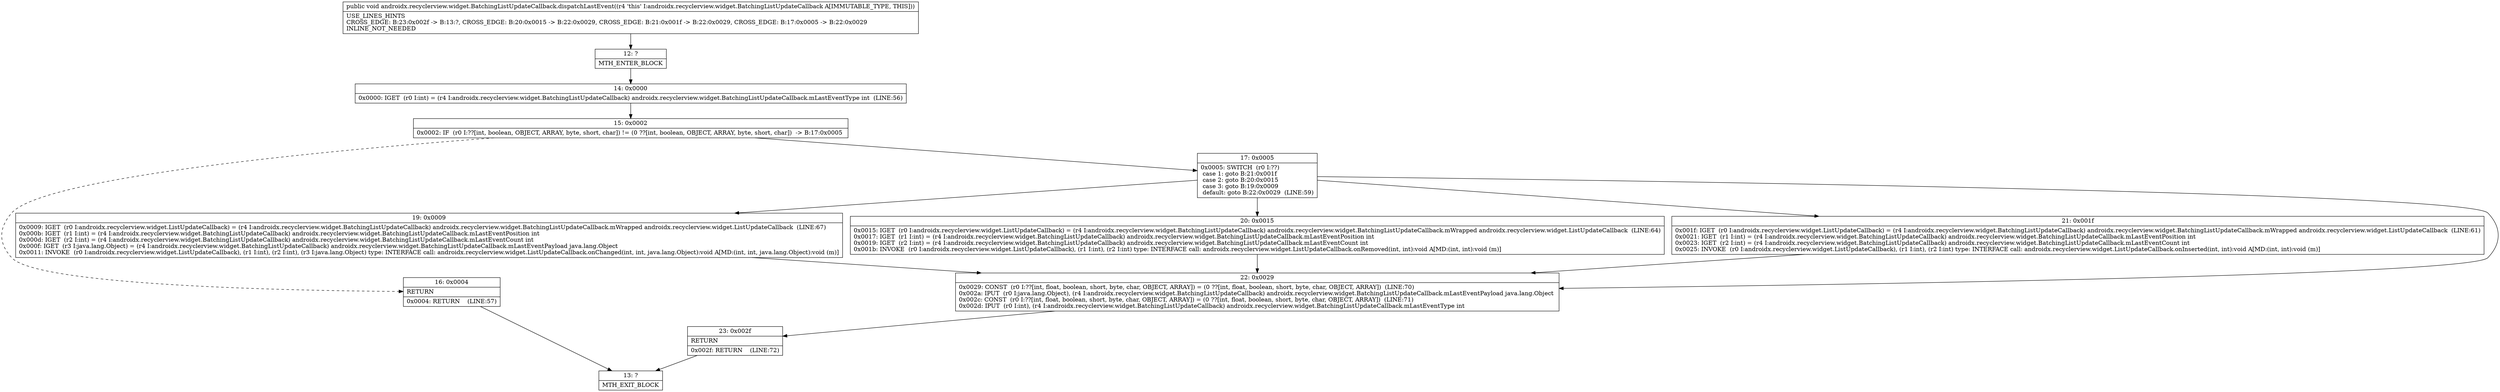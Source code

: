 digraph "CFG forandroidx.recyclerview.widget.BatchingListUpdateCallback.dispatchLastEvent()V" {
Node_12 [shape=record,label="{12\:\ ?|MTH_ENTER_BLOCK\l}"];
Node_14 [shape=record,label="{14\:\ 0x0000|0x0000: IGET  (r0 I:int) = (r4 I:androidx.recyclerview.widget.BatchingListUpdateCallback) androidx.recyclerview.widget.BatchingListUpdateCallback.mLastEventType int  (LINE:56)\l}"];
Node_15 [shape=record,label="{15\:\ 0x0002|0x0002: IF  (r0 I:??[int, boolean, OBJECT, ARRAY, byte, short, char]) != (0 ??[int, boolean, OBJECT, ARRAY, byte, short, char])  \-\> B:17:0x0005 \l}"];
Node_16 [shape=record,label="{16\:\ 0x0004|RETURN\l|0x0004: RETURN    (LINE:57)\l}"];
Node_13 [shape=record,label="{13\:\ ?|MTH_EXIT_BLOCK\l}"];
Node_17 [shape=record,label="{17\:\ 0x0005|0x0005: SWITCH  (r0 I:??)\l case 1: goto B:21:0x001f\l case 2: goto B:20:0x0015\l case 3: goto B:19:0x0009\l default: goto B:22:0x0029  (LINE:59)\l}"];
Node_19 [shape=record,label="{19\:\ 0x0009|0x0009: IGET  (r0 I:androidx.recyclerview.widget.ListUpdateCallback) = (r4 I:androidx.recyclerview.widget.BatchingListUpdateCallback) androidx.recyclerview.widget.BatchingListUpdateCallback.mWrapped androidx.recyclerview.widget.ListUpdateCallback  (LINE:67)\l0x000b: IGET  (r1 I:int) = (r4 I:androidx.recyclerview.widget.BatchingListUpdateCallback) androidx.recyclerview.widget.BatchingListUpdateCallback.mLastEventPosition int \l0x000d: IGET  (r2 I:int) = (r4 I:androidx.recyclerview.widget.BatchingListUpdateCallback) androidx.recyclerview.widget.BatchingListUpdateCallback.mLastEventCount int \l0x000f: IGET  (r3 I:java.lang.Object) = (r4 I:androidx.recyclerview.widget.BatchingListUpdateCallback) androidx.recyclerview.widget.BatchingListUpdateCallback.mLastEventPayload java.lang.Object \l0x0011: INVOKE  (r0 I:androidx.recyclerview.widget.ListUpdateCallback), (r1 I:int), (r2 I:int), (r3 I:java.lang.Object) type: INTERFACE call: androidx.recyclerview.widget.ListUpdateCallback.onChanged(int, int, java.lang.Object):void A[MD:(int, int, java.lang.Object):void (m)]\l}"];
Node_20 [shape=record,label="{20\:\ 0x0015|0x0015: IGET  (r0 I:androidx.recyclerview.widget.ListUpdateCallback) = (r4 I:androidx.recyclerview.widget.BatchingListUpdateCallback) androidx.recyclerview.widget.BatchingListUpdateCallback.mWrapped androidx.recyclerview.widget.ListUpdateCallback  (LINE:64)\l0x0017: IGET  (r1 I:int) = (r4 I:androidx.recyclerview.widget.BatchingListUpdateCallback) androidx.recyclerview.widget.BatchingListUpdateCallback.mLastEventPosition int \l0x0019: IGET  (r2 I:int) = (r4 I:androidx.recyclerview.widget.BatchingListUpdateCallback) androidx.recyclerview.widget.BatchingListUpdateCallback.mLastEventCount int \l0x001b: INVOKE  (r0 I:androidx.recyclerview.widget.ListUpdateCallback), (r1 I:int), (r2 I:int) type: INTERFACE call: androidx.recyclerview.widget.ListUpdateCallback.onRemoved(int, int):void A[MD:(int, int):void (m)]\l}"];
Node_21 [shape=record,label="{21\:\ 0x001f|0x001f: IGET  (r0 I:androidx.recyclerview.widget.ListUpdateCallback) = (r4 I:androidx.recyclerview.widget.BatchingListUpdateCallback) androidx.recyclerview.widget.BatchingListUpdateCallback.mWrapped androidx.recyclerview.widget.ListUpdateCallback  (LINE:61)\l0x0021: IGET  (r1 I:int) = (r4 I:androidx.recyclerview.widget.BatchingListUpdateCallback) androidx.recyclerview.widget.BatchingListUpdateCallback.mLastEventPosition int \l0x0023: IGET  (r2 I:int) = (r4 I:androidx.recyclerview.widget.BatchingListUpdateCallback) androidx.recyclerview.widget.BatchingListUpdateCallback.mLastEventCount int \l0x0025: INVOKE  (r0 I:androidx.recyclerview.widget.ListUpdateCallback), (r1 I:int), (r2 I:int) type: INTERFACE call: androidx.recyclerview.widget.ListUpdateCallback.onInserted(int, int):void A[MD:(int, int):void (m)]\l}"];
Node_22 [shape=record,label="{22\:\ 0x0029|0x0029: CONST  (r0 I:??[int, float, boolean, short, byte, char, OBJECT, ARRAY]) = (0 ??[int, float, boolean, short, byte, char, OBJECT, ARRAY])  (LINE:70)\l0x002a: IPUT  (r0 I:java.lang.Object), (r4 I:androidx.recyclerview.widget.BatchingListUpdateCallback) androidx.recyclerview.widget.BatchingListUpdateCallback.mLastEventPayload java.lang.Object \l0x002c: CONST  (r0 I:??[int, float, boolean, short, byte, char, OBJECT, ARRAY]) = (0 ??[int, float, boolean, short, byte, char, OBJECT, ARRAY])  (LINE:71)\l0x002d: IPUT  (r0 I:int), (r4 I:androidx.recyclerview.widget.BatchingListUpdateCallback) androidx.recyclerview.widget.BatchingListUpdateCallback.mLastEventType int \l}"];
Node_23 [shape=record,label="{23\:\ 0x002f|RETURN\l|0x002f: RETURN    (LINE:72)\l}"];
MethodNode[shape=record,label="{public void androidx.recyclerview.widget.BatchingListUpdateCallback.dispatchLastEvent((r4 'this' I:androidx.recyclerview.widget.BatchingListUpdateCallback A[IMMUTABLE_TYPE, THIS]))  | USE_LINES_HINTS\lCROSS_EDGE: B:23:0x002f \-\> B:13:?, CROSS_EDGE: B:20:0x0015 \-\> B:22:0x0029, CROSS_EDGE: B:21:0x001f \-\> B:22:0x0029, CROSS_EDGE: B:17:0x0005 \-\> B:22:0x0029\lINLINE_NOT_NEEDED\l}"];
MethodNode -> Node_12;Node_12 -> Node_14;
Node_14 -> Node_15;
Node_15 -> Node_16[style=dashed];
Node_15 -> Node_17;
Node_16 -> Node_13;
Node_17 -> Node_19;
Node_17 -> Node_20;
Node_17 -> Node_21;
Node_17 -> Node_22;
Node_19 -> Node_22;
Node_20 -> Node_22;
Node_21 -> Node_22;
Node_22 -> Node_23;
Node_23 -> Node_13;
}

